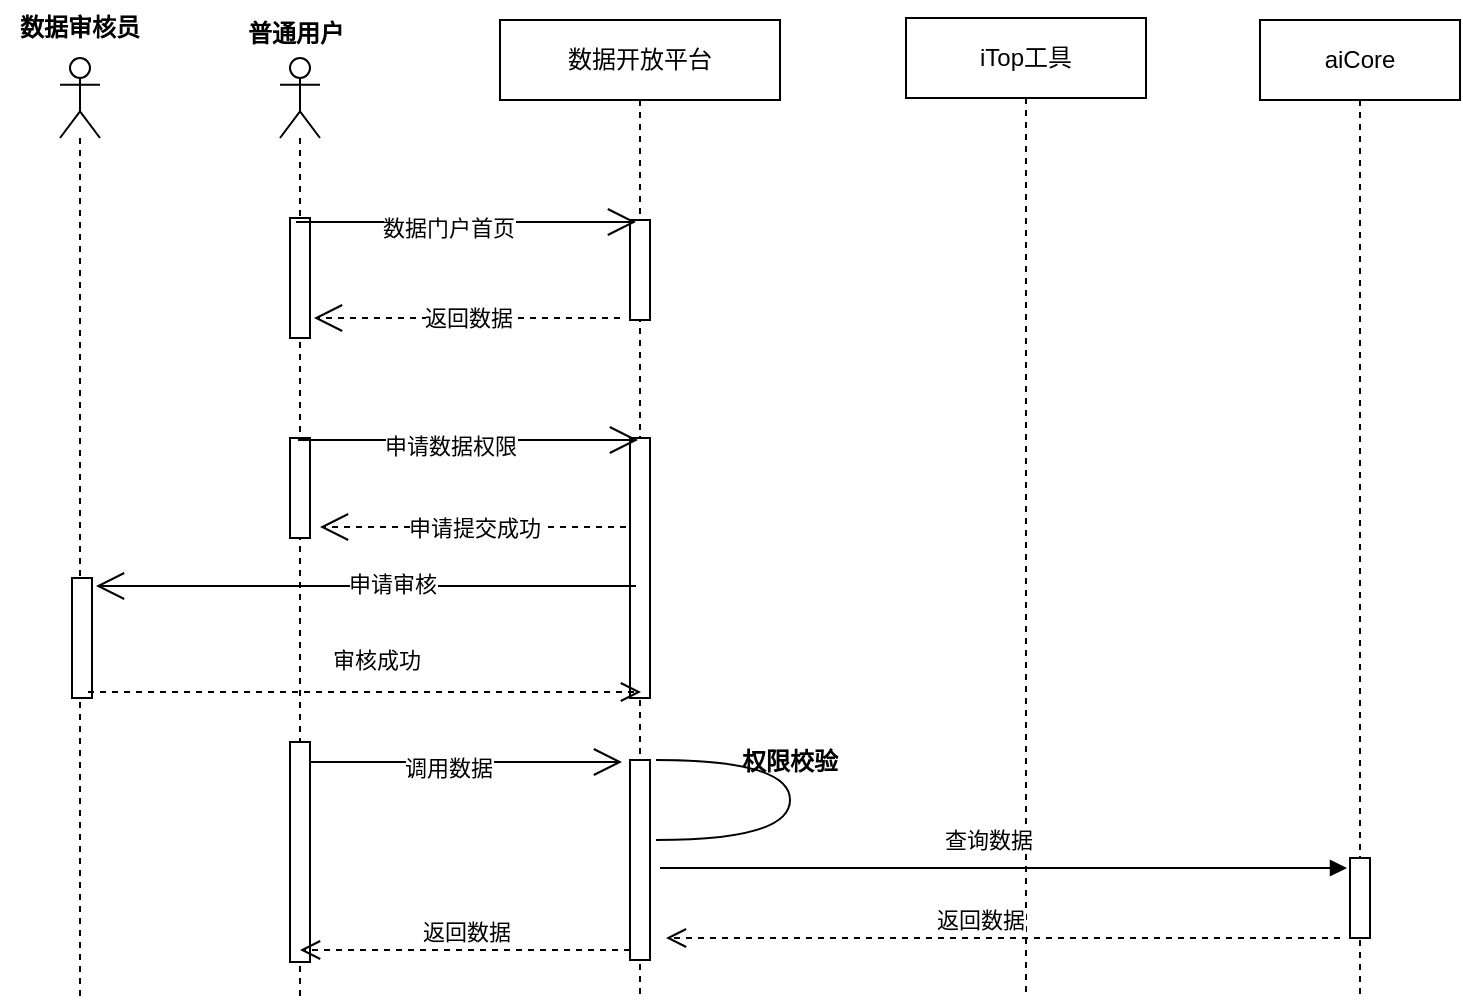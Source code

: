 <mxfile version="14.4.3" type="github">
  <diagram name="Page-1" id="13e1069c-82ec-6db2-03f1-153e76fe0fe0">
    <mxGraphModel dx="1039" dy="548" grid="1" gridSize="10" guides="1" tooltips="1" connect="1" arrows="1" fold="1" page="1" pageScale="1" pageWidth="1100" pageHeight="850" background="#ffffff" math="0" shadow="0">
      <root>
        <mxCell id="0" />
        <mxCell id="1" parent="0" />
        <mxCell id="eVLwb8zR_LEF-cPzehQB-1" value="数据开放平台" style="shape=umlLifeline;perimeter=lifelinePerimeter;whiteSpace=wrap;html=1;container=1;collapsible=0;recursiveResize=0;outlineConnect=0;" vertex="1" parent="1">
          <mxGeometry x="370" y="151" width="140" height="490" as="geometry" />
        </mxCell>
        <mxCell id="eVLwb8zR_LEF-cPzehQB-2" value="" style="html=1;points=[];perimeter=orthogonalPerimeter;" vertex="1" parent="eVLwb8zR_LEF-cPzehQB-1">
          <mxGeometry x="65" y="100" width="10" height="50" as="geometry" />
        </mxCell>
        <mxCell id="eVLwb8zR_LEF-cPzehQB-3" value="" style="html=1;points=[];perimeter=orthogonalPerimeter;" vertex="1" parent="eVLwb8zR_LEF-cPzehQB-1">
          <mxGeometry x="65" y="209" width="10" height="130" as="geometry" />
        </mxCell>
        <mxCell id="eVLwb8zR_LEF-cPzehQB-4" value="" style="html=1;points=[];perimeter=orthogonalPerimeter;" vertex="1" parent="eVLwb8zR_LEF-cPzehQB-1">
          <mxGeometry x="65" y="370" width="10" height="100" as="geometry" />
        </mxCell>
        <mxCell id="eVLwb8zR_LEF-cPzehQB-52" value="" style="shape=requiredInterface;html=1;verticalLabelPosition=bottom;" vertex="1" parent="eVLwb8zR_LEF-cPzehQB-1">
          <mxGeometry x="78" y="370" width="67" height="40" as="geometry" />
        </mxCell>
        <mxCell id="eVLwb8zR_LEF-cPzehQB-65" value="权限校验" style="text;align=center;fontStyle=1;verticalAlign=middle;spacingLeft=3;spacingRight=3;strokeColor=none;rotatable=0;points=[[0,0.5],[1,0.5]];portConstraint=eastwest;" vertex="1" parent="eVLwb8zR_LEF-cPzehQB-1">
          <mxGeometry x="105" y="357" width="80" height="26" as="geometry" />
        </mxCell>
        <mxCell id="eVLwb8zR_LEF-cPzehQB-5" value="iTop工具" style="shape=umlLifeline;perimeter=lifelinePerimeter;whiteSpace=wrap;html=1;container=1;collapsible=0;recursiveResize=0;outlineConnect=0;" vertex="1" parent="1">
          <mxGeometry x="573" y="150" width="120" height="490" as="geometry" />
        </mxCell>
        <mxCell id="eVLwb8zR_LEF-cPzehQB-8" value="aiCore" style="shape=umlLifeline;perimeter=lifelinePerimeter;whiteSpace=wrap;html=1;container=1;collapsible=0;recursiveResize=0;outlineConnect=0;" vertex="1" parent="1">
          <mxGeometry x="750" y="151" width="100" height="489" as="geometry" />
        </mxCell>
        <mxCell id="eVLwb8zR_LEF-cPzehQB-10" value="" style="html=1;points=[];perimeter=orthogonalPerimeter;" vertex="1" parent="eVLwb8zR_LEF-cPzehQB-8">
          <mxGeometry x="45" y="419" width="10" height="40" as="geometry" />
        </mxCell>
        <mxCell id="eVLwb8zR_LEF-cPzehQB-11" value="" style="shape=umlLifeline;participant=umlActor;perimeter=lifelinePerimeter;whiteSpace=wrap;html=1;container=1;collapsible=0;recursiveResize=0;verticalAlign=top;spacingTop=36;outlineConnect=0;" vertex="1" parent="1">
          <mxGeometry x="260" y="170" width="20" height="470" as="geometry" />
        </mxCell>
        <mxCell id="eVLwb8zR_LEF-cPzehQB-12" value="" style="html=1;points=[];perimeter=orthogonalPerimeter;" vertex="1" parent="eVLwb8zR_LEF-cPzehQB-11">
          <mxGeometry x="5" y="80" width="10" height="60" as="geometry" />
        </mxCell>
        <mxCell id="eVLwb8zR_LEF-cPzehQB-13" value="" style="html=1;points=[];perimeter=orthogonalPerimeter;" vertex="1" parent="eVLwb8zR_LEF-cPzehQB-11">
          <mxGeometry x="5" y="190" width="10" height="50" as="geometry" />
        </mxCell>
        <mxCell id="eVLwb8zR_LEF-cPzehQB-15" value="" style="html=1;points=[];perimeter=orthogonalPerimeter;" vertex="1" parent="eVLwb8zR_LEF-cPzehQB-11">
          <mxGeometry x="5" y="342" width="10" height="110" as="geometry" />
        </mxCell>
        <mxCell id="eVLwb8zR_LEF-cPzehQB-37" value="" style="endArrow=open;endFill=1;endSize=12;html=1;" edge="1" parent="eVLwb8zR_LEF-cPzehQB-11">
          <mxGeometry width="160" relative="1" as="geometry">
            <mxPoint x="8" y="82" as="sourcePoint" />
            <mxPoint x="178" y="82" as="targetPoint" />
          </mxGeometry>
        </mxCell>
        <mxCell id="eVLwb8zR_LEF-cPzehQB-38" value="数据门户首页" style="edgeLabel;html=1;align=center;verticalAlign=middle;resizable=0;points=[];" vertex="1" connectable="0" parent="eVLwb8zR_LEF-cPzehQB-37">
          <mxGeometry x="-0.113" y="-3" relative="1" as="geometry">
            <mxPoint as="offset" />
          </mxGeometry>
        </mxCell>
        <mxCell id="eVLwb8zR_LEF-cPzehQB-16" value="普通用户" style="text;align=center;fontStyle=1;verticalAlign=middle;spacingLeft=3;spacingRight=3;strokeColor=none;rotatable=0;points=[[0,0.5],[1,0.5]];portConstraint=eastwest;" vertex="1" parent="1">
          <mxGeometry x="228" y="144" width="80" height="26" as="geometry" />
        </mxCell>
        <mxCell id="eVLwb8zR_LEF-cPzehQB-20" value="" style="shape=umlLifeline;participant=umlActor;perimeter=lifelinePerimeter;whiteSpace=wrap;html=1;container=1;collapsible=0;recursiveResize=0;verticalAlign=top;spacingTop=36;outlineConnect=0;" vertex="1" parent="1">
          <mxGeometry x="150" y="170" width="20" height="470" as="geometry" />
        </mxCell>
        <mxCell id="eVLwb8zR_LEF-cPzehQB-21" value="" style="html=1;points=[];perimeter=orthogonalPerimeter;" vertex="1" parent="eVLwb8zR_LEF-cPzehQB-20">
          <mxGeometry x="6" y="260" width="10" height="60" as="geometry" />
        </mxCell>
        <mxCell id="eVLwb8zR_LEF-cPzehQB-22" value="数据审核员" style="text;align=center;fontStyle=1;verticalAlign=middle;spacingLeft=3;spacingRight=3;strokeColor=none;rotatable=0;points=[[0,0.5],[1,0.5]];portConstraint=eastwest;" vertex="1" parent="1">
          <mxGeometry x="120" y="141" width="80" height="26" as="geometry" />
        </mxCell>
        <mxCell id="eVLwb8zR_LEF-cPzehQB-25" value="审核成功" style="html=1;verticalAlign=bottom;endArrow=open;dashed=1;endSize=8;" edge="1" parent="1">
          <mxGeometry x="0.042" y="7" relative="1" as="geometry">
            <mxPoint x="440.5" y="487" as="targetPoint" />
            <mxPoint x="164" y="487" as="sourcePoint" />
            <mxPoint as="offset" />
          </mxGeometry>
        </mxCell>
        <mxCell id="eVLwb8zR_LEF-cPzehQB-34" value="返回数据" style="html=1;verticalAlign=bottom;endArrow=open;dashed=1;endSize=8;exitX=0;exitY=0.95;" edge="1" parent="1" source="eVLwb8zR_LEF-cPzehQB-4" target="eVLwb8zR_LEF-cPzehQB-11">
          <mxGeometry relative="1" as="geometry">
            <mxPoint x="280" y="598" as="targetPoint" />
          </mxGeometry>
        </mxCell>
        <mxCell id="eVLwb8zR_LEF-cPzehQB-35" value="返回数据" style="html=1;verticalAlign=bottom;endArrow=open;dashed=1;endSize=8;" edge="1" parent="1">
          <mxGeometry x="0.068" relative="1" as="geometry">
            <mxPoint x="453" y="610" as="targetPoint" />
            <mxPoint x="790" y="610" as="sourcePoint" />
            <mxPoint as="offset" />
          </mxGeometry>
        </mxCell>
        <mxCell id="eVLwb8zR_LEF-cPzehQB-36" value="查询数据" style="html=1;verticalAlign=bottom;endArrow=block;" edge="1" parent="1">
          <mxGeometry x="-0.047" y="5" relative="1" as="geometry">
            <mxPoint x="450" y="575" as="sourcePoint" />
            <mxPoint x="793.5" y="575" as="targetPoint" />
            <Array as="points" />
            <mxPoint as="offset" />
          </mxGeometry>
        </mxCell>
        <mxCell id="eVLwb8zR_LEF-cPzehQB-42" value="" style="endArrow=open;endFill=1;endSize=12;html=1;" edge="1" parent="1">
          <mxGeometry width="160" relative="1" as="geometry">
            <mxPoint x="269" y="361" as="sourcePoint" />
            <mxPoint x="439" y="361" as="targetPoint" />
          </mxGeometry>
        </mxCell>
        <mxCell id="eVLwb8zR_LEF-cPzehQB-43" value="申请数据权限" style="edgeLabel;html=1;align=center;verticalAlign=middle;resizable=0;points=[];" vertex="1" connectable="0" parent="eVLwb8zR_LEF-cPzehQB-42">
          <mxGeometry x="-0.113" y="-3" relative="1" as="geometry">
            <mxPoint as="offset" />
          </mxGeometry>
        </mxCell>
        <mxCell id="eVLwb8zR_LEF-cPzehQB-48" value="" style="endArrow=open;endFill=1;endSize=12;html=1;" edge="1" parent="1">
          <mxGeometry width="160" relative="1" as="geometry">
            <mxPoint x="438" y="434" as="sourcePoint" />
            <mxPoint x="168" y="434" as="targetPoint" />
            <Array as="points">
              <mxPoint x="228" y="434" />
            </Array>
          </mxGeometry>
        </mxCell>
        <mxCell id="eVLwb8zR_LEF-cPzehQB-49" value="申请审核" style="edgeLabel;html=1;align=center;verticalAlign=middle;resizable=0;points=[];" vertex="1" connectable="0" parent="eVLwb8zR_LEF-cPzehQB-48">
          <mxGeometry x="-0.092" y="-1" relative="1" as="geometry">
            <mxPoint as="offset" />
          </mxGeometry>
        </mxCell>
        <mxCell id="eVLwb8zR_LEF-cPzehQB-50" value="" style="endArrow=open;endFill=1;endSize=12;html=1;" edge="1" parent="1">
          <mxGeometry width="160" relative="1" as="geometry">
            <mxPoint x="275" y="522" as="sourcePoint" />
            <mxPoint x="431" y="522" as="targetPoint" />
          </mxGeometry>
        </mxCell>
        <mxCell id="eVLwb8zR_LEF-cPzehQB-51" value="调用数据" style="edgeLabel;html=1;align=center;verticalAlign=middle;resizable=0;points=[];" vertex="1" connectable="0" parent="eVLwb8zR_LEF-cPzehQB-50">
          <mxGeometry x="-0.113" y="-3" relative="1" as="geometry">
            <mxPoint as="offset" />
          </mxGeometry>
        </mxCell>
        <mxCell id="eVLwb8zR_LEF-cPzehQB-70" value="返回数据" style="endArrow=open;endSize=12;dashed=1;html=1;" edge="1" parent="1">
          <mxGeometry width="160" relative="1" as="geometry">
            <mxPoint x="430" y="300" as="sourcePoint" />
            <mxPoint x="277" y="300" as="targetPoint" />
            <Array as="points">
              <mxPoint x="347" y="300" />
            </Array>
          </mxGeometry>
        </mxCell>
        <mxCell id="eVLwb8zR_LEF-cPzehQB-71" value="申请提交成功" style="endArrow=open;endSize=12;dashed=1;html=1;" edge="1" parent="1">
          <mxGeometry width="160" relative="1" as="geometry">
            <mxPoint x="433" y="404.5" as="sourcePoint" />
            <mxPoint x="280" y="404.5" as="targetPoint" />
            <Array as="points">
              <mxPoint x="350" y="404.5" />
            </Array>
          </mxGeometry>
        </mxCell>
      </root>
    </mxGraphModel>
  </diagram>
</mxfile>

